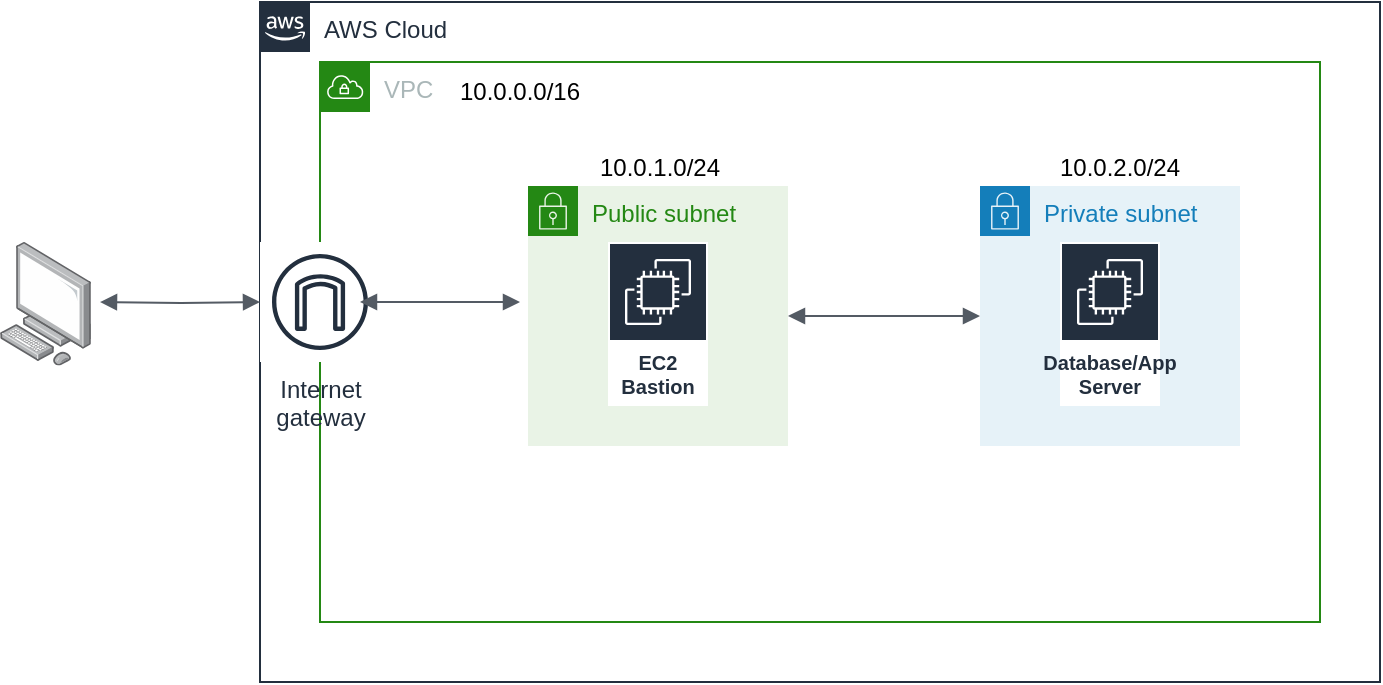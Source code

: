 <mxfile version="20.3.0" type="device"><diagram id="TZ-RY-xFJTHV6CaSi9cx" name="Página-1"><mxGraphModel dx="976" dy="622" grid="1" gridSize="10" guides="1" tooltips="1" connect="1" arrows="1" fold="1" page="1" pageScale="1" pageWidth="827" pageHeight="583" math="0" shadow="0"><root><mxCell id="0"/><mxCell id="1" parent="0"/><mxCell id="WW2FrgC0esmvxO2jAu_7-1" value="AWS Cloud" style="points=[[0,0],[0.25,0],[0.5,0],[0.75,0],[1,0],[1,0.25],[1,0.5],[1,0.75],[1,1],[0.75,1],[0.5,1],[0.25,1],[0,1],[0,0.75],[0,0.5],[0,0.25]];outlineConnect=0;gradientColor=none;html=1;whiteSpace=wrap;fontSize=12;fontStyle=0;container=1;pointerEvents=0;collapsible=0;recursiveResize=0;shape=mxgraph.aws4.group;grIcon=mxgraph.aws4.group_aws_cloud_alt;strokeColor=#232F3E;fillColor=none;verticalAlign=top;align=left;spacingLeft=30;fontColor=#232F3E;dashed=0;" vertex="1" parent="1"><mxGeometry x="150" y="30" width="560" height="340" as="geometry"/></mxCell><mxCell id="WW2FrgC0esmvxO2jAu_7-3" value="VPC" style="points=[[0,0],[0.25,0],[0.5,0],[0.75,0],[1,0],[1,0.25],[1,0.5],[1,0.75],[1,1],[0.75,1],[0.5,1],[0.25,1],[0,1],[0,0.75],[0,0.5],[0,0.25]];outlineConnect=0;gradientColor=none;html=1;whiteSpace=wrap;fontSize=12;fontStyle=0;container=1;pointerEvents=0;collapsible=0;recursiveResize=0;shape=mxgraph.aws4.group;grIcon=mxgraph.aws4.group_vpc;strokeColor=#248814;fillColor=none;verticalAlign=top;align=left;spacingLeft=30;fontColor=#AAB7B8;dashed=0;" vertex="1" parent="WW2FrgC0esmvxO2jAu_7-1"><mxGeometry x="30" y="30" width="500" height="280" as="geometry"/></mxCell><mxCell id="WW2FrgC0esmvxO2jAu_7-4" value="Public subnet" style="points=[[0,0],[0.25,0],[0.5,0],[0.75,0],[1,0],[1,0.25],[1,0.5],[1,0.75],[1,1],[0.75,1],[0.5,1],[0.25,1],[0,1],[0,0.75],[0,0.5],[0,0.25]];outlineConnect=0;gradientColor=none;html=1;whiteSpace=wrap;fontSize=12;fontStyle=0;container=1;pointerEvents=0;collapsible=0;recursiveResize=0;shape=mxgraph.aws4.group;grIcon=mxgraph.aws4.group_security_group;grStroke=0;strokeColor=#248814;fillColor=#E9F3E6;verticalAlign=top;align=left;spacingLeft=30;fontColor=#248814;dashed=0;" vertex="1" parent="WW2FrgC0esmvxO2jAu_7-3"><mxGeometry x="104" y="62" width="130" height="130" as="geometry"/></mxCell><mxCell id="WW2FrgC0esmvxO2jAu_7-8" value="EC2&lt;br&gt;Bastion" style="sketch=0;outlineConnect=0;fontColor=#232F3E;gradientColor=none;strokeColor=#ffffff;fillColor=#232F3E;dashed=0;verticalLabelPosition=middle;verticalAlign=bottom;align=center;html=1;whiteSpace=wrap;fontSize=10;fontStyle=1;spacing=3;shape=mxgraph.aws4.productIcon;prIcon=mxgraph.aws4.ec2;" vertex="1" parent="WW2FrgC0esmvxO2jAu_7-4"><mxGeometry x="40" y="28" width="50" height="82" as="geometry"/></mxCell><mxCell id="WW2FrgC0esmvxO2jAu_7-5" value="Private subnet" style="points=[[0,0],[0.25,0],[0.5,0],[0.75,0],[1,0],[1,0.25],[1,0.5],[1,0.75],[1,1],[0.75,1],[0.5,1],[0.25,1],[0,1],[0,0.75],[0,0.5],[0,0.25]];outlineConnect=0;gradientColor=none;html=1;whiteSpace=wrap;fontSize=12;fontStyle=0;container=1;pointerEvents=0;collapsible=0;recursiveResize=0;shape=mxgraph.aws4.group;grIcon=mxgraph.aws4.group_security_group;grStroke=0;strokeColor=#147EBA;fillColor=#E6F2F8;verticalAlign=top;align=left;spacingLeft=30;fontColor=#147EBA;dashed=0;" vertex="1" parent="WW2FrgC0esmvxO2jAu_7-3"><mxGeometry x="330" y="62" width="130" height="130" as="geometry"/></mxCell><mxCell id="WW2FrgC0esmvxO2jAu_7-9" value="Database/App Server" style="sketch=0;outlineConnect=0;fontColor=#232F3E;gradientColor=none;strokeColor=#ffffff;fillColor=#232F3E;dashed=0;verticalLabelPosition=middle;verticalAlign=bottom;align=center;html=1;whiteSpace=wrap;fontSize=10;fontStyle=1;spacing=3;shape=mxgraph.aws4.productIcon;prIcon=mxgraph.aws4.ec2;" vertex="1" parent="WW2FrgC0esmvxO2jAu_7-5"><mxGeometry x="40" y="28" width="50" height="82" as="geometry"/></mxCell><mxCell id="WW2FrgC0esmvxO2jAu_7-6" value="Internet&#10;gateway" style="sketch=0;outlineConnect=0;fontColor=#232F3E;gradientColor=none;strokeColor=#232F3E;fillColor=#ffffff;dashed=0;verticalLabelPosition=bottom;verticalAlign=top;align=center;html=1;fontSize=12;fontStyle=0;aspect=fixed;shape=mxgraph.aws4.resourceIcon;resIcon=mxgraph.aws4.internet_gateway;" vertex="1" parent="WW2FrgC0esmvxO2jAu_7-3"><mxGeometry x="-30" y="90" width="60" height="60" as="geometry"/></mxCell><mxCell id="WW2FrgC0esmvxO2jAu_7-13" value="" style="edgeStyle=orthogonalEdgeStyle;html=1;endArrow=block;elbow=vertical;startArrow=block;startFill=1;endFill=1;strokeColor=#545B64;rounded=0;entryX=0;entryY=0.5;entryDx=0;entryDy=0;exitX=1;exitY=0.5;exitDx=0;exitDy=0;" edge="1" parent="WW2FrgC0esmvxO2jAu_7-3" source="WW2FrgC0esmvxO2jAu_7-4" target="WW2FrgC0esmvxO2jAu_7-5"><mxGeometry width="100" relative="1" as="geometry"><mxPoint x="234" y="121" as="sourcePoint"/><mxPoint x="314" y="121" as="targetPoint"/></mxGeometry></mxCell><mxCell id="WW2FrgC0esmvxO2jAu_7-14" value="10.0.0.0/16" style="text;html=1;strokeColor=none;fillColor=none;align=center;verticalAlign=middle;whiteSpace=wrap;rounded=0;" vertex="1" parent="WW2FrgC0esmvxO2jAu_7-3"><mxGeometry x="70" width="60" height="30" as="geometry"/></mxCell><mxCell id="WW2FrgC0esmvxO2jAu_7-15" value="10.0.1.0/24" style="text;html=1;strokeColor=none;fillColor=none;align=center;verticalAlign=middle;whiteSpace=wrap;rounded=0;" vertex="1" parent="WW2FrgC0esmvxO2jAu_7-3"><mxGeometry x="140" y="38" width="60" height="30" as="geometry"/></mxCell><mxCell id="WW2FrgC0esmvxO2jAu_7-16" value="10.0.2.0/24" style="text;html=1;strokeColor=none;fillColor=none;align=center;verticalAlign=middle;whiteSpace=wrap;rounded=0;" vertex="1" parent="WW2FrgC0esmvxO2jAu_7-3"><mxGeometry x="370" y="38" width="60" height="30" as="geometry"/></mxCell><mxCell id="WW2FrgC0esmvxO2jAu_7-10" value="" style="points=[];aspect=fixed;html=1;align=center;shadow=0;dashed=0;image;image=img/lib/allied_telesis/computer_and_terminals/Personal_Computer.svg;" vertex="1" parent="1"><mxGeometry x="20" y="150" width="45.6" height="61.8" as="geometry"/></mxCell><mxCell id="WW2FrgC0esmvxO2jAu_7-11" value="" style="edgeStyle=orthogonalEdgeStyle;html=1;endArrow=block;elbow=vertical;startArrow=block;startFill=1;endFill=1;strokeColor=#545B64;rounded=0;" edge="1" parent="1" target="WW2FrgC0esmvxO2jAu_7-6"><mxGeometry width="100" relative="1" as="geometry"><mxPoint x="70" y="180" as="sourcePoint"/><mxPoint x="140" y="180" as="targetPoint"/></mxGeometry></mxCell><mxCell id="WW2FrgC0esmvxO2jAu_7-12" value="" style="edgeStyle=orthogonalEdgeStyle;html=1;endArrow=block;elbow=vertical;startArrow=block;startFill=1;endFill=1;strokeColor=#545B64;rounded=0;" edge="1" parent="1"><mxGeometry width="100" relative="1" as="geometry"><mxPoint x="200" y="180" as="sourcePoint"/><mxPoint x="280" y="180" as="targetPoint"/></mxGeometry></mxCell></root></mxGraphModel></diagram></mxfile>